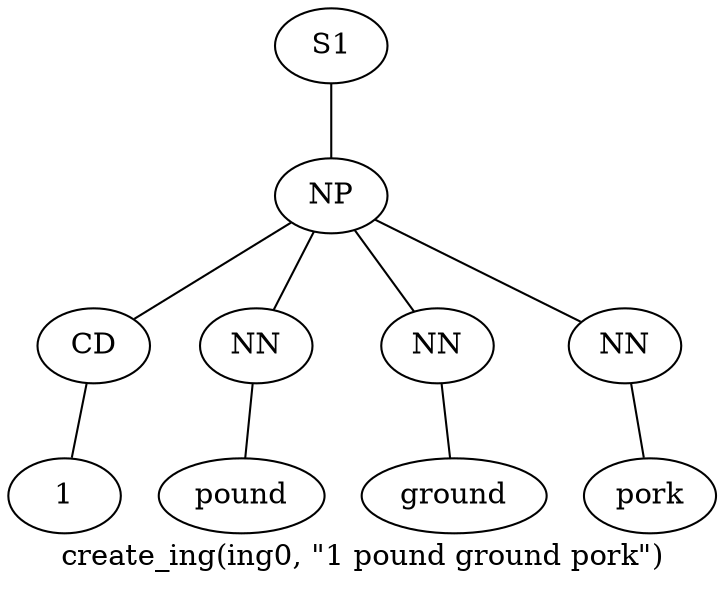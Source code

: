 graph SyntaxGraph {
	label = "create_ing(ing0, \"1 pound ground pork\")";
	Node0 [label="S1"];
	Node1 [label="NP"];
	Node2 [label="CD"];
	Node3 [label="1"];
	Node4 [label="NN"];
	Node5 [label="pound"];
	Node6 [label="NN"];
	Node7 [label="ground"];
	Node8 [label="NN"];
	Node9 [label="pork"];

	Node0 -- Node1;
	Node1 -- Node2;
	Node1 -- Node4;
	Node1 -- Node6;
	Node1 -- Node8;
	Node2 -- Node3;
	Node4 -- Node5;
	Node6 -- Node7;
	Node8 -- Node9;
}